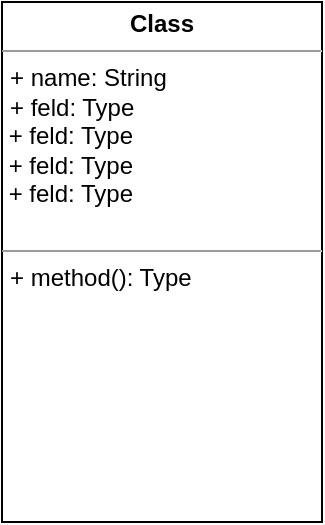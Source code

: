 <mxfile version="20.5.3" type="embed"><diagram id="23iRSUPoRavnBvh4doch" name="Page-1"><mxGraphModel dx="912" dy="768" grid="1" gridSize="10" guides="1" tooltips="1" connect="1" arrows="1" fold="1" page="1" pageScale="1" pageWidth="827" pageHeight="1169" math="0" shadow="0"><root><mxCell id="0"/><mxCell id="1" parent="0"/><mxCell id="5" value="&lt;p style=&quot;margin:0px;margin-top:4px;text-align:center;&quot;&gt;&lt;b&gt;Class&lt;/b&gt;&lt;/p&gt;&lt;hr size=&quot;1&quot;&gt;&lt;p style=&quot;margin:0px;margin-left:4px;&quot;&gt;+ name: String&lt;/p&gt;&lt;p style=&quot;margin:0px;margin-left:4px;&quot;&gt;+ feld: Type&lt;br&gt;&lt;/p&gt;&amp;nbsp;+ feld: Type&lt;br&gt;&amp;nbsp;+ feld: Type&lt;br&gt;&amp;nbsp;+ feld: Type&lt;br&gt;&lt;p style=&quot;margin:0px;margin-left:4px;&quot;&gt;&lt;br&gt;&lt;/p&gt;&lt;hr size=&quot;1&quot;&gt;&lt;p style=&quot;margin:0px;margin-left:4px;&quot;&gt;+ method(): Type&lt;/p&gt;" style="verticalAlign=top;align=left;overflow=fill;fontSize=12;fontFamily=Helvetica;html=1;" vertex="1" parent="1"><mxGeometry x="330" y="350" width="160" height="260" as="geometry"/></mxCell></root></mxGraphModel></diagram></mxfile>